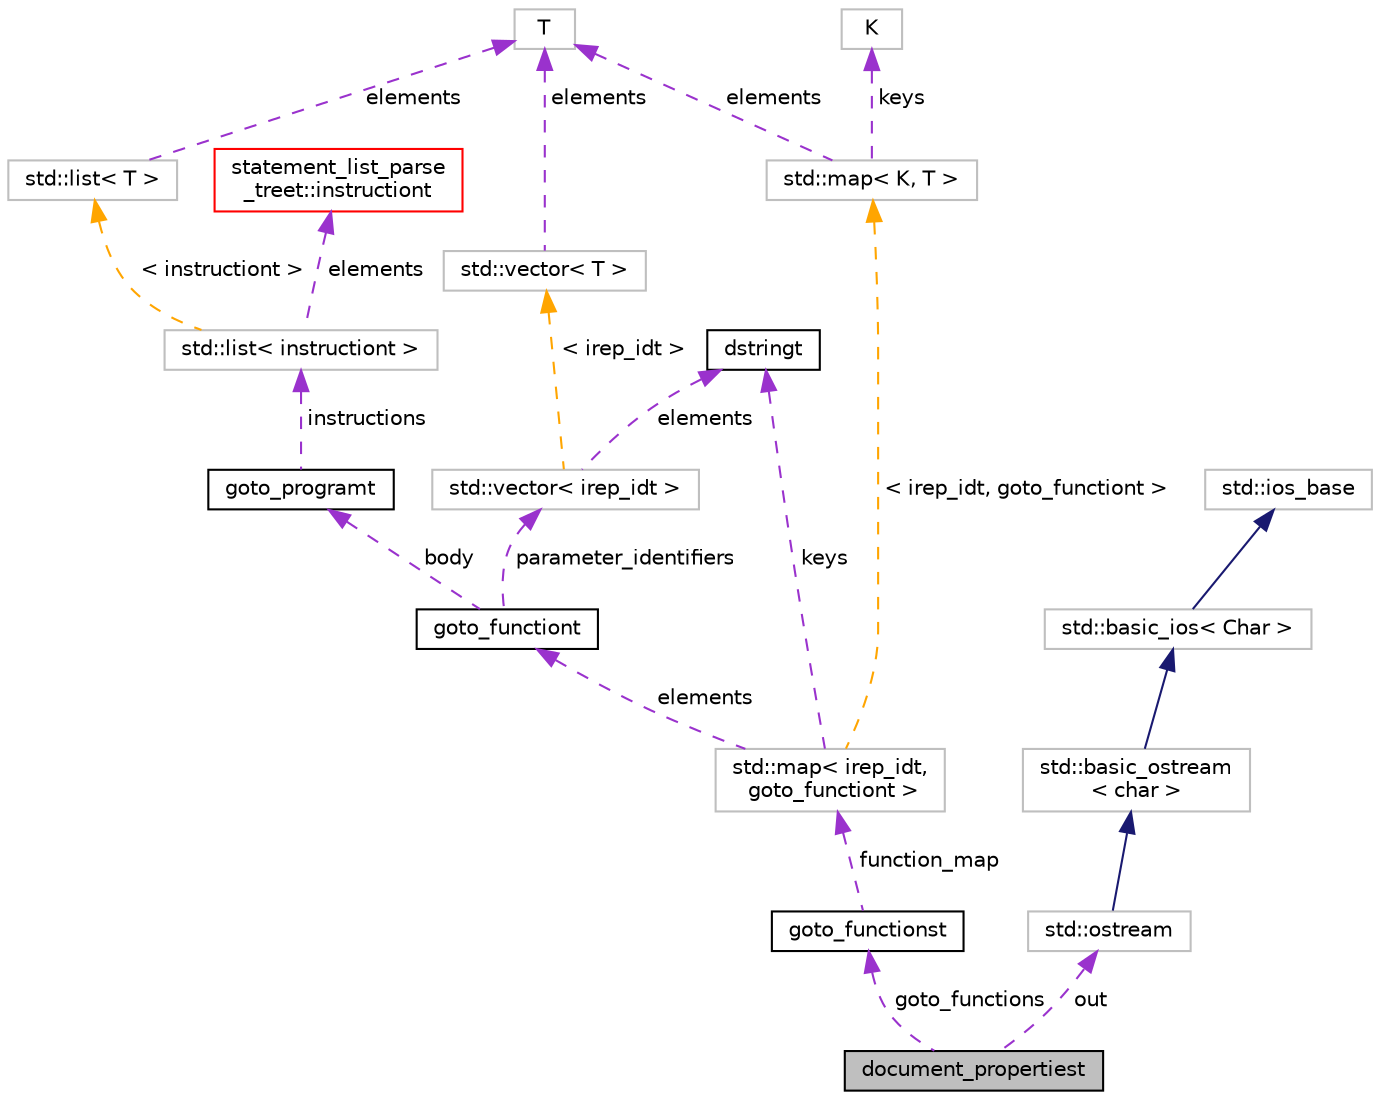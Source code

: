 digraph "document_propertiest"
{
 // LATEX_PDF_SIZE
  bgcolor="transparent";
  edge [fontname="Helvetica",fontsize="10",labelfontname="Helvetica",labelfontsize="10"];
  node [fontname="Helvetica",fontsize="10",shape=record];
  Node1 [label="document_propertiest",height=0.2,width=0.4,color="black", fillcolor="grey75", style="filled", fontcolor="black",tooltip=" "];
  Node2 -> Node1 [dir="back",color="darkorchid3",fontsize="10",style="dashed",label=" goto_functions" ,fontname="Helvetica"];
  Node2 [label="goto_functionst",height=0.2,width=0.4,color="black",URL="$classgoto__functionst.html",tooltip="A collection of goto functions."];
  Node3 -> Node2 [dir="back",color="darkorchid3",fontsize="10",style="dashed",label=" function_map" ,fontname="Helvetica"];
  Node3 [label="std::map\< irep_idt,\l goto_functiont \>",height=0.2,width=0.4,color="grey75",tooltip=" "];
  Node4 -> Node3 [dir="back",color="darkorchid3",fontsize="10",style="dashed",label=" elements" ,fontname="Helvetica"];
  Node4 [label="goto_functiont",height=0.2,width=0.4,color="black",URL="$classgoto__functiont.html",tooltip="A goto function, consisting of function body (see body) and parameter identifiers (see parameter_iden..."];
  Node5 -> Node4 [dir="back",color="darkorchid3",fontsize="10",style="dashed",label=" parameter_identifiers" ,fontname="Helvetica"];
  Node5 [label="std::vector\< irep_idt \>",height=0.2,width=0.4,color="grey75",tooltip=" "];
  Node6 -> Node5 [dir="back",color="darkorchid3",fontsize="10",style="dashed",label=" elements" ,fontname="Helvetica"];
  Node6 [label="dstringt",height=0.2,width=0.4,color="black",URL="$classdstringt.html",tooltip="dstringt has one field, an unsigned integer no which is an index into a static table of strings."];
  Node7 -> Node5 [dir="back",color="orange",fontsize="10",style="dashed",label=" \< irep_idt \>" ,fontname="Helvetica"];
  Node7 [label="std::vector\< T \>",height=0.2,width=0.4,color="grey75",tooltip="STL class."];
  Node8 -> Node7 [dir="back",color="darkorchid3",fontsize="10",style="dashed",label=" elements" ,fontname="Helvetica"];
  Node8 [label="T",height=0.2,width=0.4,color="grey75",tooltip=" "];
  Node9 -> Node4 [dir="back",color="darkorchid3",fontsize="10",style="dashed",label=" body" ,fontname="Helvetica"];
  Node9 [label="goto_programt",height=0.2,width=0.4,color="black",URL="$classgoto__programt.html",tooltip="A generic container class for the GOTO intermediate representation of one function."];
  Node10 -> Node9 [dir="back",color="darkorchid3",fontsize="10",style="dashed",label=" instructions" ,fontname="Helvetica"];
  Node10 [label="std::list\< instructiont \>",height=0.2,width=0.4,color="grey75",tooltip=" "];
  Node11 -> Node10 [dir="back",color="darkorchid3",fontsize="10",style="dashed",label=" elements" ,fontname="Helvetica"];
  Node11 [label="statement_list_parse\l_treet::instructiont",height=0.2,width=0.4,color="red",URL="$structstatement__list__parse__treet_1_1instructiont.html",tooltip="Represents a regular Statement List instruction which consists out of one or more codet tokens."];
  Node21 -> Node10 [dir="back",color="orange",fontsize="10",style="dashed",label=" \< instructiont \>" ,fontname="Helvetica"];
  Node21 [label="std::list\< T \>",height=0.2,width=0.4,color="grey75",tooltip="STL class."];
  Node8 -> Node21 [dir="back",color="darkorchid3",fontsize="10",style="dashed",label=" elements" ,fontname="Helvetica"];
  Node6 -> Node3 [dir="back",color="darkorchid3",fontsize="10",style="dashed",label=" keys" ,fontname="Helvetica"];
  Node22 -> Node3 [dir="back",color="orange",fontsize="10",style="dashed",label=" \< irep_idt, goto_functiont \>" ,fontname="Helvetica"];
  Node22 [label="std::map\< K, T \>",height=0.2,width=0.4,color="grey75",tooltip="STL class."];
  Node23 -> Node22 [dir="back",color="darkorchid3",fontsize="10",style="dashed",label=" keys" ,fontname="Helvetica"];
  Node23 [label="K",height=0.2,width=0.4,color="grey75",tooltip=" "];
  Node8 -> Node22 [dir="back",color="darkorchid3",fontsize="10",style="dashed",label=" elements" ,fontname="Helvetica"];
  Node24 -> Node1 [dir="back",color="darkorchid3",fontsize="10",style="dashed",label=" out" ,fontname="Helvetica"];
  Node24 [label="std::ostream",height=0.2,width=0.4,color="grey75",tooltip="STL class."];
  Node25 -> Node24 [dir="back",color="midnightblue",fontsize="10",style="solid",fontname="Helvetica"];
  Node25 [label="std::basic_ostream\l\< char \>",height=0.2,width=0.4,color="grey75",tooltip="STL class."];
  Node26 -> Node25 [dir="back",color="midnightblue",fontsize="10",style="solid",fontname="Helvetica"];
  Node26 [label="std::basic_ios\< Char \>",height=0.2,width=0.4,color="grey75",tooltip="STL class."];
  Node27 -> Node26 [dir="back",color="midnightblue",fontsize="10",style="solid",fontname="Helvetica"];
  Node27 [label="std::ios_base",height=0.2,width=0.4,color="grey75",tooltip="STL class."];
}
